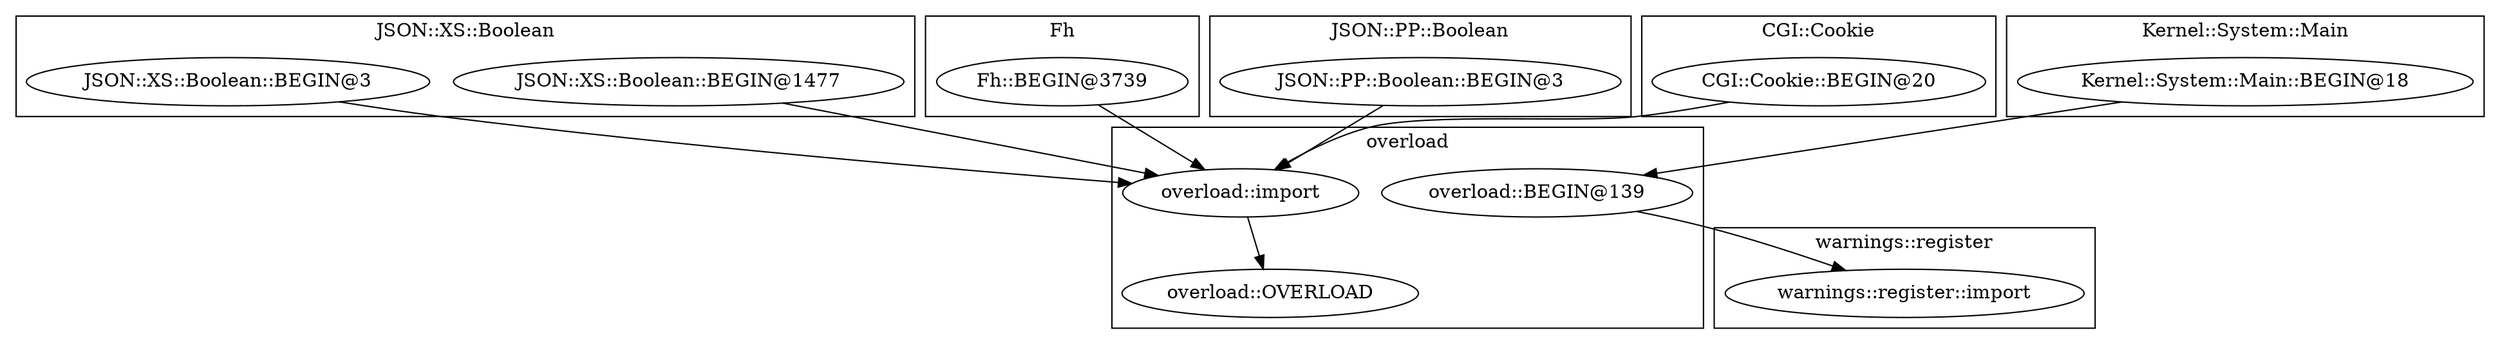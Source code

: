 digraph {
graph [overlap=false]
subgraph cluster_JSON_XS_Boolean {
	label="JSON::XS::Boolean";
	"JSON::XS::Boolean::BEGIN@1477";
	"JSON::XS::Boolean::BEGIN@3";
}
subgraph cluster_Fh {
	label="Fh";
	"Fh::BEGIN@3739";
}
subgraph cluster_JSON_PP_Boolean {
	label="JSON::PP::Boolean";
	"JSON::PP::Boolean::BEGIN@3";
}
subgraph cluster_overload {
	label="overload";
	"overload::OVERLOAD";
	"overload::BEGIN@139";
	"overload::import";
}
subgraph cluster_CGI_Cookie {
	label="CGI::Cookie";
	"CGI::Cookie::BEGIN@20";
}
subgraph cluster_Kernel_System_Main {
	label="Kernel::System::Main";
	"Kernel::System::Main::BEGIN@18";
}
subgraph cluster_warnings_register {
	label="warnings::register";
	"warnings::register::import";
}
"overload::import" -> "overload::OVERLOAD";
"Fh::BEGIN@3739" -> "overload::import";
"CGI::Cookie::BEGIN@20" -> "overload::import";
"JSON::XS::Boolean::BEGIN@3" -> "overload::import";
"JSON::XS::Boolean::BEGIN@1477" -> "overload::import";
"JSON::PP::Boolean::BEGIN@3" -> "overload::import";
"Kernel::System::Main::BEGIN@18" -> "overload::BEGIN@139";
"overload::BEGIN@139" -> "warnings::register::import";
}
